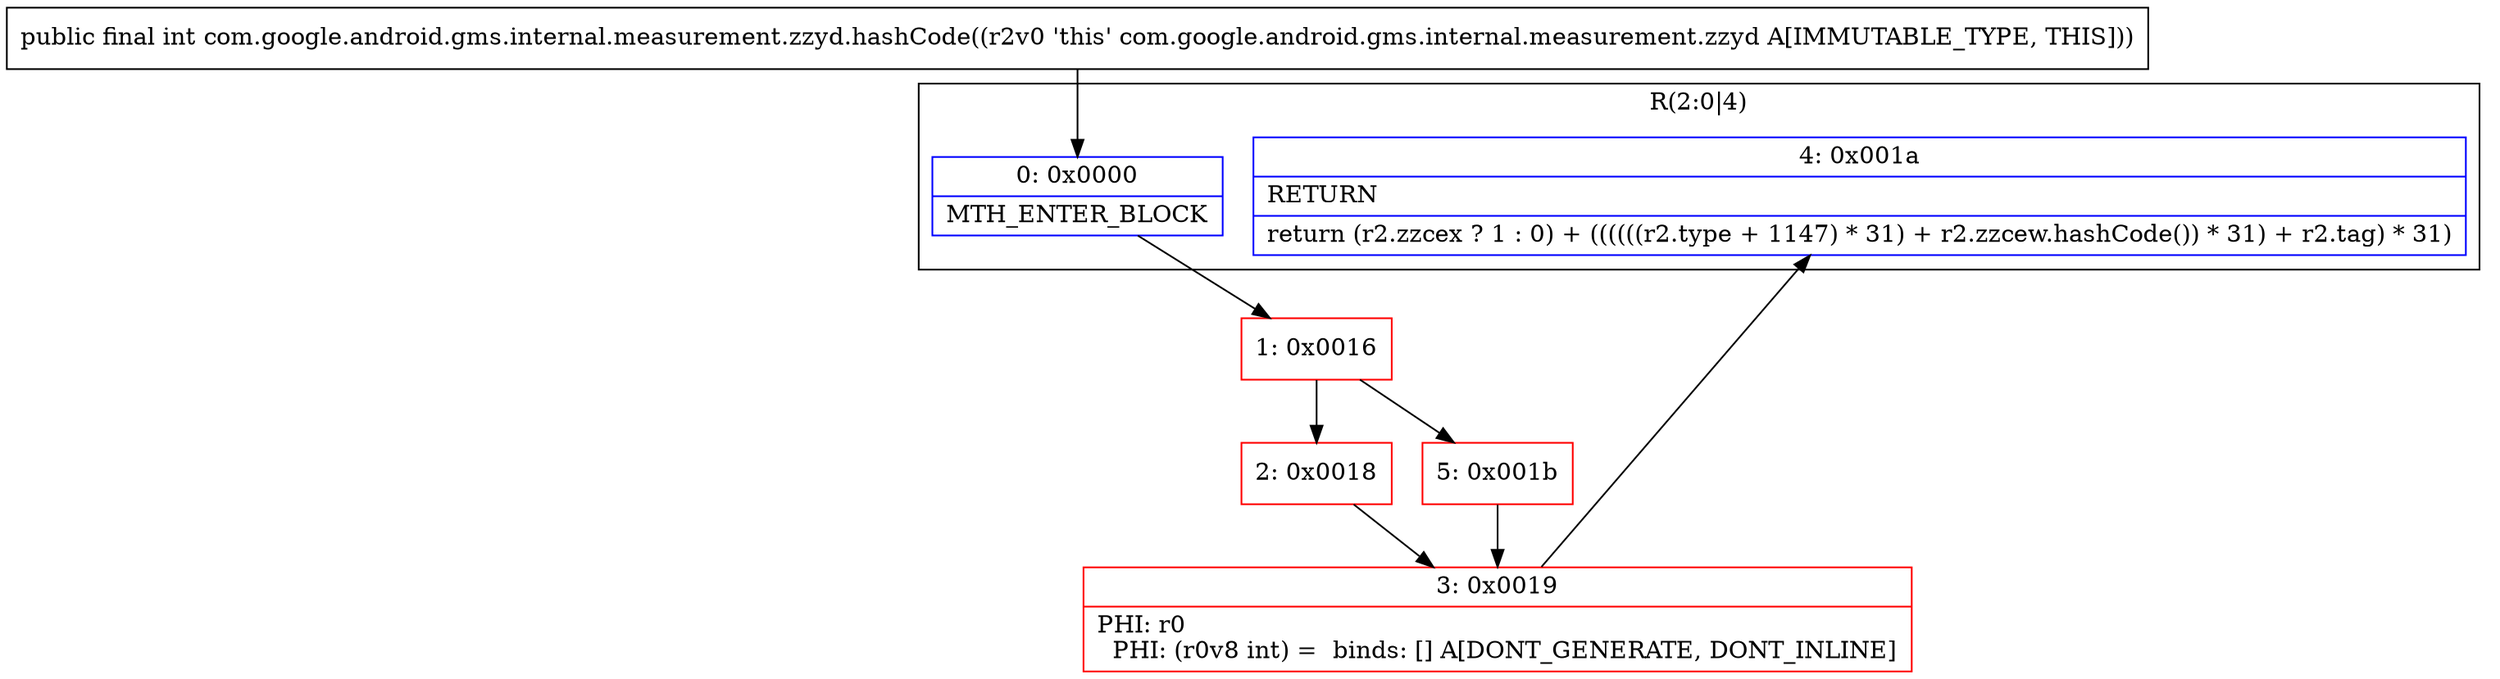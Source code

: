 digraph "CFG forcom.google.android.gms.internal.measurement.zzyd.hashCode()I" {
subgraph cluster_Region_1477759705 {
label = "R(2:0|4)";
node [shape=record,color=blue];
Node_0 [shape=record,label="{0\:\ 0x0000|MTH_ENTER_BLOCK\l}"];
Node_4 [shape=record,label="{4\:\ 0x001a|RETURN\l|return (r2.zzcex ? 1 : 0) + ((((((r2.type + 1147) * 31) + r2.zzcew.hashCode()) * 31) + r2.tag) * 31)\l}"];
}
Node_1 [shape=record,color=red,label="{1\:\ 0x0016}"];
Node_2 [shape=record,color=red,label="{2\:\ 0x0018}"];
Node_3 [shape=record,color=red,label="{3\:\ 0x0019|PHI: r0 \l  PHI: (r0v8 int) =  binds: [] A[DONT_GENERATE, DONT_INLINE]\l}"];
Node_5 [shape=record,color=red,label="{5\:\ 0x001b}"];
MethodNode[shape=record,label="{public final int com.google.android.gms.internal.measurement.zzyd.hashCode((r2v0 'this' com.google.android.gms.internal.measurement.zzyd A[IMMUTABLE_TYPE, THIS])) }"];
MethodNode -> Node_0;
Node_0 -> Node_1;
Node_1 -> Node_2;
Node_1 -> Node_5;
Node_2 -> Node_3;
Node_3 -> Node_4;
Node_5 -> Node_3;
}

